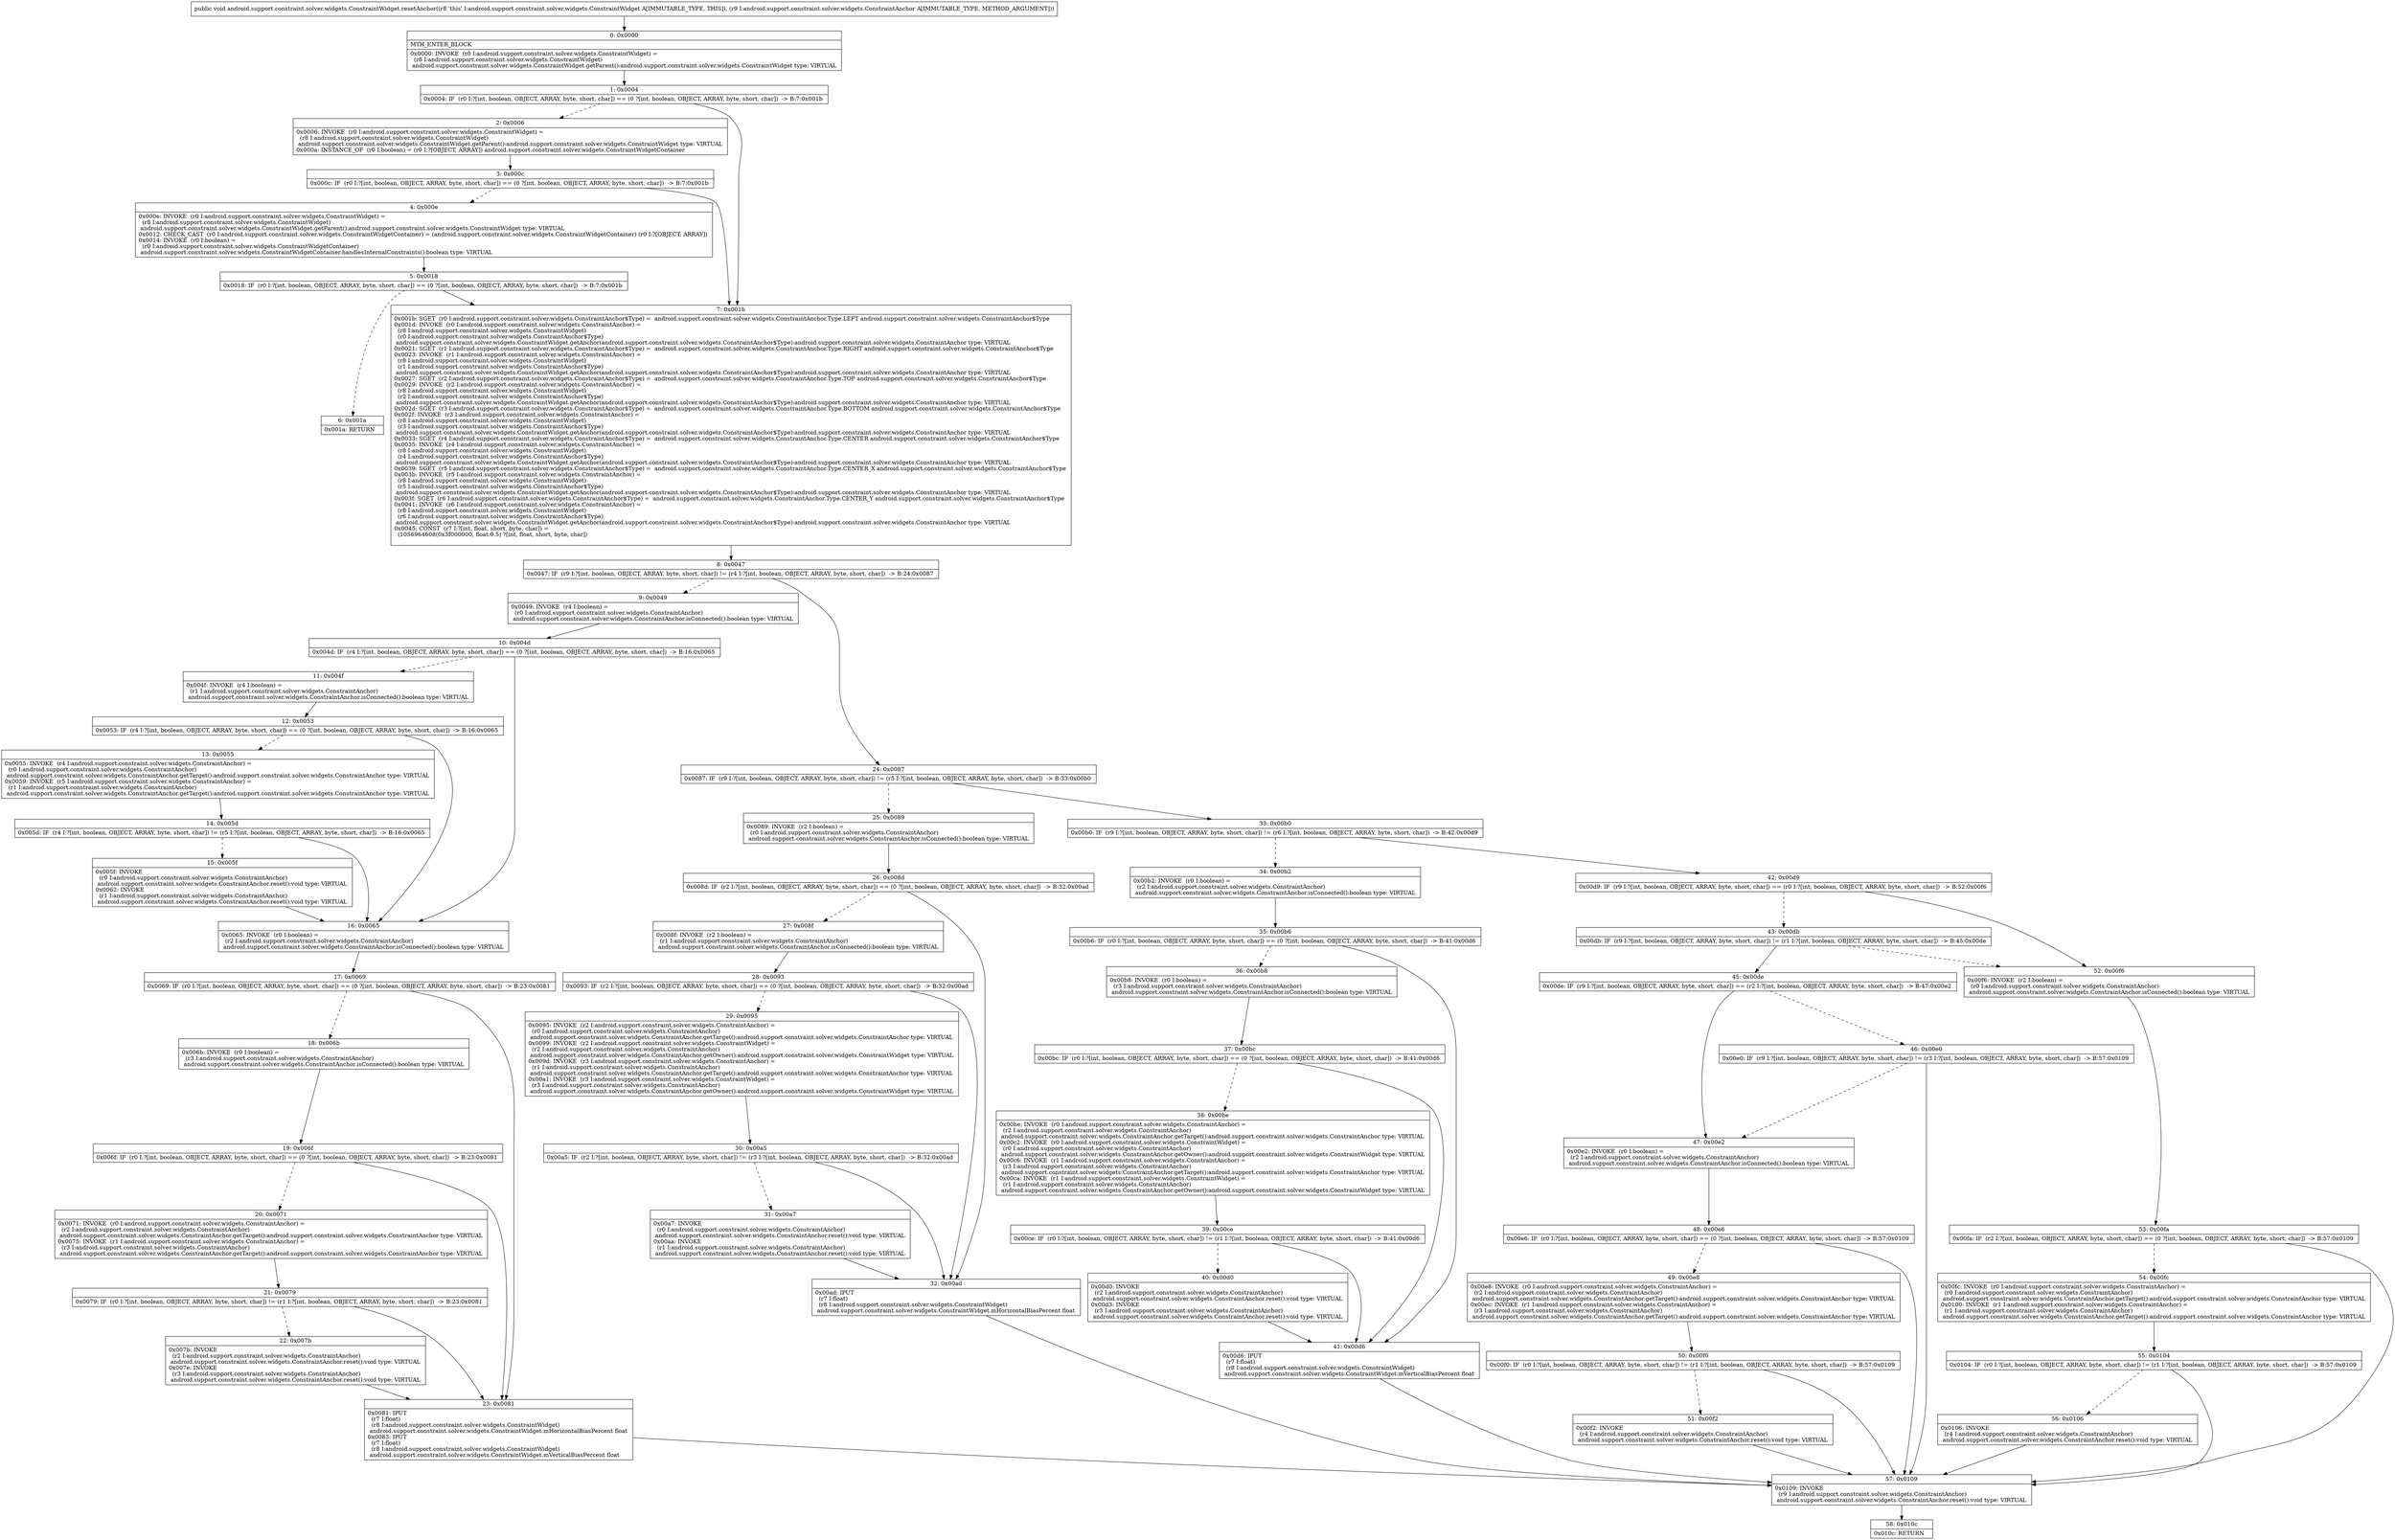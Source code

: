 digraph "CFG forandroid.support.constraint.solver.widgets.ConstraintWidget.resetAnchor(Landroid\/support\/constraint\/solver\/widgets\/ConstraintAnchor;)V" {
Node_0 [shape=record,label="{0\:\ 0x0000|MTH_ENTER_BLOCK\l|0x0000: INVOKE  (r0 I:android.support.constraint.solver.widgets.ConstraintWidget) = \l  (r8 I:android.support.constraint.solver.widgets.ConstraintWidget)\l android.support.constraint.solver.widgets.ConstraintWidget.getParent():android.support.constraint.solver.widgets.ConstraintWidget type: VIRTUAL \l}"];
Node_1 [shape=record,label="{1\:\ 0x0004|0x0004: IF  (r0 I:?[int, boolean, OBJECT, ARRAY, byte, short, char]) == (0 ?[int, boolean, OBJECT, ARRAY, byte, short, char])  \-\> B:7:0x001b \l}"];
Node_2 [shape=record,label="{2\:\ 0x0006|0x0006: INVOKE  (r0 I:android.support.constraint.solver.widgets.ConstraintWidget) = \l  (r8 I:android.support.constraint.solver.widgets.ConstraintWidget)\l android.support.constraint.solver.widgets.ConstraintWidget.getParent():android.support.constraint.solver.widgets.ConstraintWidget type: VIRTUAL \l0x000a: INSTANCE_OF  (r0 I:boolean) = (r0 I:?[OBJECT, ARRAY]) android.support.constraint.solver.widgets.ConstraintWidgetContainer \l}"];
Node_3 [shape=record,label="{3\:\ 0x000c|0x000c: IF  (r0 I:?[int, boolean, OBJECT, ARRAY, byte, short, char]) == (0 ?[int, boolean, OBJECT, ARRAY, byte, short, char])  \-\> B:7:0x001b \l}"];
Node_4 [shape=record,label="{4\:\ 0x000e|0x000e: INVOKE  (r0 I:android.support.constraint.solver.widgets.ConstraintWidget) = \l  (r8 I:android.support.constraint.solver.widgets.ConstraintWidget)\l android.support.constraint.solver.widgets.ConstraintWidget.getParent():android.support.constraint.solver.widgets.ConstraintWidget type: VIRTUAL \l0x0012: CHECK_CAST  (r0 I:android.support.constraint.solver.widgets.ConstraintWidgetContainer) = (android.support.constraint.solver.widgets.ConstraintWidgetContainer) (r0 I:?[OBJECT, ARRAY]) \l0x0014: INVOKE  (r0 I:boolean) = \l  (r0 I:android.support.constraint.solver.widgets.ConstraintWidgetContainer)\l android.support.constraint.solver.widgets.ConstraintWidgetContainer.handlesInternalConstraints():boolean type: VIRTUAL \l}"];
Node_5 [shape=record,label="{5\:\ 0x0018|0x0018: IF  (r0 I:?[int, boolean, OBJECT, ARRAY, byte, short, char]) == (0 ?[int, boolean, OBJECT, ARRAY, byte, short, char])  \-\> B:7:0x001b \l}"];
Node_6 [shape=record,label="{6\:\ 0x001a|0x001a: RETURN   \l}"];
Node_7 [shape=record,label="{7\:\ 0x001b|0x001b: SGET  (r0 I:android.support.constraint.solver.widgets.ConstraintAnchor$Type) =  android.support.constraint.solver.widgets.ConstraintAnchor.Type.LEFT android.support.constraint.solver.widgets.ConstraintAnchor$Type \l0x001d: INVOKE  (r0 I:android.support.constraint.solver.widgets.ConstraintAnchor) = \l  (r8 I:android.support.constraint.solver.widgets.ConstraintWidget)\l  (r0 I:android.support.constraint.solver.widgets.ConstraintAnchor$Type)\l android.support.constraint.solver.widgets.ConstraintWidget.getAnchor(android.support.constraint.solver.widgets.ConstraintAnchor$Type):android.support.constraint.solver.widgets.ConstraintAnchor type: VIRTUAL \l0x0021: SGET  (r1 I:android.support.constraint.solver.widgets.ConstraintAnchor$Type) =  android.support.constraint.solver.widgets.ConstraintAnchor.Type.RIGHT android.support.constraint.solver.widgets.ConstraintAnchor$Type \l0x0023: INVOKE  (r1 I:android.support.constraint.solver.widgets.ConstraintAnchor) = \l  (r8 I:android.support.constraint.solver.widgets.ConstraintWidget)\l  (r1 I:android.support.constraint.solver.widgets.ConstraintAnchor$Type)\l android.support.constraint.solver.widgets.ConstraintWidget.getAnchor(android.support.constraint.solver.widgets.ConstraintAnchor$Type):android.support.constraint.solver.widgets.ConstraintAnchor type: VIRTUAL \l0x0027: SGET  (r2 I:android.support.constraint.solver.widgets.ConstraintAnchor$Type) =  android.support.constraint.solver.widgets.ConstraintAnchor.Type.TOP android.support.constraint.solver.widgets.ConstraintAnchor$Type \l0x0029: INVOKE  (r2 I:android.support.constraint.solver.widgets.ConstraintAnchor) = \l  (r8 I:android.support.constraint.solver.widgets.ConstraintWidget)\l  (r2 I:android.support.constraint.solver.widgets.ConstraintAnchor$Type)\l android.support.constraint.solver.widgets.ConstraintWidget.getAnchor(android.support.constraint.solver.widgets.ConstraintAnchor$Type):android.support.constraint.solver.widgets.ConstraintAnchor type: VIRTUAL \l0x002d: SGET  (r3 I:android.support.constraint.solver.widgets.ConstraintAnchor$Type) =  android.support.constraint.solver.widgets.ConstraintAnchor.Type.BOTTOM android.support.constraint.solver.widgets.ConstraintAnchor$Type \l0x002f: INVOKE  (r3 I:android.support.constraint.solver.widgets.ConstraintAnchor) = \l  (r8 I:android.support.constraint.solver.widgets.ConstraintWidget)\l  (r3 I:android.support.constraint.solver.widgets.ConstraintAnchor$Type)\l android.support.constraint.solver.widgets.ConstraintWidget.getAnchor(android.support.constraint.solver.widgets.ConstraintAnchor$Type):android.support.constraint.solver.widgets.ConstraintAnchor type: VIRTUAL \l0x0033: SGET  (r4 I:android.support.constraint.solver.widgets.ConstraintAnchor$Type) =  android.support.constraint.solver.widgets.ConstraintAnchor.Type.CENTER android.support.constraint.solver.widgets.ConstraintAnchor$Type \l0x0035: INVOKE  (r4 I:android.support.constraint.solver.widgets.ConstraintAnchor) = \l  (r8 I:android.support.constraint.solver.widgets.ConstraintWidget)\l  (r4 I:android.support.constraint.solver.widgets.ConstraintAnchor$Type)\l android.support.constraint.solver.widgets.ConstraintWidget.getAnchor(android.support.constraint.solver.widgets.ConstraintAnchor$Type):android.support.constraint.solver.widgets.ConstraintAnchor type: VIRTUAL \l0x0039: SGET  (r5 I:android.support.constraint.solver.widgets.ConstraintAnchor$Type) =  android.support.constraint.solver.widgets.ConstraintAnchor.Type.CENTER_X android.support.constraint.solver.widgets.ConstraintAnchor$Type \l0x003b: INVOKE  (r5 I:android.support.constraint.solver.widgets.ConstraintAnchor) = \l  (r8 I:android.support.constraint.solver.widgets.ConstraintWidget)\l  (r5 I:android.support.constraint.solver.widgets.ConstraintAnchor$Type)\l android.support.constraint.solver.widgets.ConstraintWidget.getAnchor(android.support.constraint.solver.widgets.ConstraintAnchor$Type):android.support.constraint.solver.widgets.ConstraintAnchor type: VIRTUAL \l0x003f: SGET  (r6 I:android.support.constraint.solver.widgets.ConstraintAnchor$Type) =  android.support.constraint.solver.widgets.ConstraintAnchor.Type.CENTER_Y android.support.constraint.solver.widgets.ConstraintAnchor$Type \l0x0041: INVOKE  (r6 I:android.support.constraint.solver.widgets.ConstraintAnchor) = \l  (r8 I:android.support.constraint.solver.widgets.ConstraintWidget)\l  (r6 I:android.support.constraint.solver.widgets.ConstraintAnchor$Type)\l android.support.constraint.solver.widgets.ConstraintWidget.getAnchor(android.support.constraint.solver.widgets.ConstraintAnchor$Type):android.support.constraint.solver.widgets.ConstraintAnchor type: VIRTUAL \l0x0045: CONST  (r7 I:?[int, float, short, byte, char]) = \l  (1056964608(0x3f000000, float:0.5) ?[int, float, short, byte, char])\l \l}"];
Node_8 [shape=record,label="{8\:\ 0x0047|0x0047: IF  (r9 I:?[int, boolean, OBJECT, ARRAY, byte, short, char]) != (r4 I:?[int, boolean, OBJECT, ARRAY, byte, short, char])  \-\> B:24:0x0087 \l}"];
Node_9 [shape=record,label="{9\:\ 0x0049|0x0049: INVOKE  (r4 I:boolean) = \l  (r0 I:android.support.constraint.solver.widgets.ConstraintAnchor)\l android.support.constraint.solver.widgets.ConstraintAnchor.isConnected():boolean type: VIRTUAL \l}"];
Node_10 [shape=record,label="{10\:\ 0x004d|0x004d: IF  (r4 I:?[int, boolean, OBJECT, ARRAY, byte, short, char]) == (0 ?[int, boolean, OBJECT, ARRAY, byte, short, char])  \-\> B:16:0x0065 \l}"];
Node_11 [shape=record,label="{11\:\ 0x004f|0x004f: INVOKE  (r4 I:boolean) = \l  (r1 I:android.support.constraint.solver.widgets.ConstraintAnchor)\l android.support.constraint.solver.widgets.ConstraintAnchor.isConnected():boolean type: VIRTUAL \l}"];
Node_12 [shape=record,label="{12\:\ 0x0053|0x0053: IF  (r4 I:?[int, boolean, OBJECT, ARRAY, byte, short, char]) == (0 ?[int, boolean, OBJECT, ARRAY, byte, short, char])  \-\> B:16:0x0065 \l}"];
Node_13 [shape=record,label="{13\:\ 0x0055|0x0055: INVOKE  (r4 I:android.support.constraint.solver.widgets.ConstraintAnchor) = \l  (r0 I:android.support.constraint.solver.widgets.ConstraintAnchor)\l android.support.constraint.solver.widgets.ConstraintAnchor.getTarget():android.support.constraint.solver.widgets.ConstraintAnchor type: VIRTUAL \l0x0059: INVOKE  (r5 I:android.support.constraint.solver.widgets.ConstraintAnchor) = \l  (r1 I:android.support.constraint.solver.widgets.ConstraintAnchor)\l android.support.constraint.solver.widgets.ConstraintAnchor.getTarget():android.support.constraint.solver.widgets.ConstraintAnchor type: VIRTUAL \l}"];
Node_14 [shape=record,label="{14\:\ 0x005d|0x005d: IF  (r4 I:?[int, boolean, OBJECT, ARRAY, byte, short, char]) != (r5 I:?[int, boolean, OBJECT, ARRAY, byte, short, char])  \-\> B:16:0x0065 \l}"];
Node_15 [shape=record,label="{15\:\ 0x005f|0x005f: INVOKE  \l  (r0 I:android.support.constraint.solver.widgets.ConstraintAnchor)\l android.support.constraint.solver.widgets.ConstraintAnchor.reset():void type: VIRTUAL \l0x0062: INVOKE  \l  (r1 I:android.support.constraint.solver.widgets.ConstraintAnchor)\l android.support.constraint.solver.widgets.ConstraintAnchor.reset():void type: VIRTUAL \l}"];
Node_16 [shape=record,label="{16\:\ 0x0065|0x0065: INVOKE  (r0 I:boolean) = \l  (r2 I:android.support.constraint.solver.widgets.ConstraintAnchor)\l android.support.constraint.solver.widgets.ConstraintAnchor.isConnected():boolean type: VIRTUAL \l}"];
Node_17 [shape=record,label="{17\:\ 0x0069|0x0069: IF  (r0 I:?[int, boolean, OBJECT, ARRAY, byte, short, char]) == (0 ?[int, boolean, OBJECT, ARRAY, byte, short, char])  \-\> B:23:0x0081 \l}"];
Node_18 [shape=record,label="{18\:\ 0x006b|0x006b: INVOKE  (r0 I:boolean) = \l  (r3 I:android.support.constraint.solver.widgets.ConstraintAnchor)\l android.support.constraint.solver.widgets.ConstraintAnchor.isConnected():boolean type: VIRTUAL \l}"];
Node_19 [shape=record,label="{19\:\ 0x006f|0x006f: IF  (r0 I:?[int, boolean, OBJECT, ARRAY, byte, short, char]) == (0 ?[int, boolean, OBJECT, ARRAY, byte, short, char])  \-\> B:23:0x0081 \l}"];
Node_20 [shape=record,label="{20\:\ 0x0071|0x0071: INVOKE  (r0 I:android.support.constraint.solver.widgets.ConstraintAnchor) = \l  (r2 I:android.support.constraint.solver.widgets.ConstraintAnchor)\l android.support.constraint.solver.widgets.ConstraintAnchor.getTarget():android.support.constraint.solver.widgets.ConstraintAnchor type: VIRTUAL \l0x0075: INVOKE  (r1 I:android.support.constraint.solver.widgets.ConstraintAnchor) = \l  (r3 I:android.support.constraint.solver.widgets.ConstraintAnchor)\l android.support.constraint.solver.widgets.ConstraintAnchor.getTarget():android.support.constraint.solver.widgets.ConstraintAnchor type: VIRTUAL \l}"];
Node_21 [shape=record,label="{21\:\ 0x0079|0x0079: IF  (r0 I:?[int, boolean, OBJECT, ARRAY, byte, short, char]) != (r1 I:?[int, boolean, OBJECT, ARRAY, byte, short, char])  \-\> B:23:0x0081 \l}"];
Node_22 [shape=record,label="{22\:\ 0x007b|0x007b: INVOKE  \l  (r2 I:android.support.constraint.solver.widgets.ConstraintAnchor)\l android.support.constraint.solver.widgets.ConstraintAnchor.reset():void type: VIRTUAL \l0x007e: INVOKE  \l  (r3 I:android.support.constraint.solver.widgets.ConstraintAnchor)\l android.support.constraint.solver.widgets.ConstraintAnchor.reset():void type: VIRTUAL \l}"];
Node_23 [shape=record,label="{23\:\ 0x0081|0x0081: IPUT  \l  (r7 I:float)\l  (r8 I:android.support.constraint.solver.widgets.ConstraintWidget)\l android.support.constraint.solver.widgets.ConstraintWidget.mHorizontalBiasPercent float \l0x0083: IPUT  \l  (r7 I:float)\l  (r8 I:android.support.constraint.solver.widgets.ConstraintWidget)\l android.support.constraint.solver.widgets.ConstraintWidget.mVerticalBiasPercent float \l}"];
Node_24 [shape=record,label="{24\:\ 0x0087|0x0087: IF  (r9 I:?[int, boolean, OBJECT, ARRAY, byte, short, char]) != (r5 I:?[int, boolean, OBJECT, ARRAY, byte, short, char])  \-\> B:33:0x00b0 \l}"];
Node_25 [shape=record,label="{25\:\ 0x0089|0x0089: INVOKE  (r2 I:boolean) = \l  (r0 I:android.support.constraint.solver.widgets.ConstraintAnchor)\l android.support.constraint.solver.widgets.ConstraintAnchor.isConnected():boolean type: VIRTUAL \l}"];
Node_26 [shape=record,label="{26\:\ 0x008d|0x008d: IF  (r2 I:?[int, boolean, OBJECT, ARRAY, byte, short, char]) == (0 ?[int, boolean, OBJECT, ARRAY, byte, short, char])  \-\> B:32:0x00ad \l}"];
Node_27 [shape=record,label="{27\:\ 0x008f|0x008f: INVOKE  (r2 I:boolean) = \l  (r1 I:android.support.constraint.solver.widgets.ConstraintAnchor)\l android.support.constraint.solver.widgets.ConstraintAnchor.isConnected():boolean type: VIRTUAL \l}"];
Node_28 [shape=record,label="{28\:\ 0x0093|0x0093: IF  (r2 I:?[int, boolean, OBJECT, ARRAY, byte, short, char]) == (0 ?[int, boolean, OBJECT, ARRAY, byte, short, char])  \-\> B:32:0x00ad \l}"];
Node_29 [shape=record,label="{29\:\ 0x0095|0x0095: INVOKE  (r2 I:android.support.constraint.solver.widgets.ConstraintAnchor) = \l  (r0 I:android.support.constraint.solver.widgets.ConstraintAnchor)\l android.support.constraint.solver.widgets.ConstraintAnchor.getTarget():android.support.constraint.solver.widgets.ConstraintAnchor type: VIRTUAL \l0x0099: INVOKE  (r2 I:android.support.constraint.solver.widgets.ConstraintWidget) = \l  (r2 I:android.support.constraint.solver.widgets.ConstraintAnchor)\l android.support.constraint.solver.widgets.ConstraintAnchor.getOwner():android.support.constraint.solver.widgets.ConstraintWidget type: VIRTUAL \l0x009d: INVOKE  (r3 I:android.support.constraint.solver.widgets.ConstraintAnchor) = \l  (r1 I:android.support.constraint.solver.widgets.ConstraintAnchor)\l android.support.constraint.solver.widgets.ConstraintAnchor.getTarget():android.support.constraint.solver.widgets.ConstraintAnchor type: VIRTUAL \l0x00a1: INVOKE  (r3 I:android.support.constraint.solver.widgets.ConstraintWidget) = \l  (r3 I:android.support.constraint.solver.widgets.ConstraintAnchor)\l android.support.constraint.solver.widgets.ConstraintAnchor.getOwner():android.support.constraint.solver.widgets.ConstraintWidget type: VIRTUAL \l}"];
Node_30 [shape=record,label="{30\:\ 0x00a5|0x00a5: IF  (r2 I:?[int, boolean, OBJECT, ARRAY, byte, short, char]) != (r3 I:?[int, boolean, OBJECT, ARRAY, byte, short, char])  \-\> B:32:0x00ad \l}"];
Node_31 [shape=record,label="{31\:\ 0x00a7|0x00a7: INVOKE  \l  (r0 I:android.support.constraint.solver.widgets.ConstraintAnchor)\l android.support.constraint.solver.widgets.ConstraintAnchor.reset():void type: VIRTUAL \l0x00aa: INVOKE  \l  (r1 I:android.support.constraint.solver.widgets.ConstraintAnchor)\l android.support.constraint.solver.widgets.ConstraintAnchor.reset():void type: VIRTUAL \l}"];
Node_32 [shape=record,label="{32\:\ 0x00ad|0x00ad: IPUT  \l  (r7 I:float)\l  (r8 I:android.support.constraint.solver.widgets.ConstraintWidget)\l android.support.constraint.solver.widgets.ConstraintWidget.mHorizontalBiasPercent float \l}"];
Node_33 [shape=record,label="{33\:\ 0x00b0|0x00b0: IF  (r9 I:?[int, boolean, OBJECT, ARRAY, byte, short, char]) != (r6 I:?[int, boolean, OBJECT, ARRAY, byte, short, char])  \-\> B:42:0x00d9 \l}"];
Node_34 [shape=record,label="{34\:\ 0x00b2|0x00b2: INVOKE  (r0 I:boolean) = \l  (r2 I:android.support.constraint.solver.widgets.ConstraintAnchor)\l android.support.constraint.solver.widgets.ConstraintAnchor.isConnected():boolean type: VIRTUAL \l}"];
Node_35 [shape=record,label="{35\:\ 0x00b6|0x00b6: IF  (r0 I:?[int, boolean, OBJECT, ARRAY, byte, short, char]) == (0 ?[int, boolean, OBJECT, ARRAY, byte, short, char])  \-\> B:41:0x00d6 \l}"];
Node_36 [shape=record,label="{36\:\ 0x00b8|0x00b8: INVOKE  (r0 I:boolean) = \l  (r3 I:android.support.constraint.solver.widgets.ConstraintAnchor)\l android.support.constraint.solver.widgets.ConstraintAnchor.isConnected():boolean type: VIRTUAL \l}"];
Node_37 [shape=record,label="{37\:\ 0x00bc|0x00bc: IF  (r0 I:?[int, boolean, OBJECT, ARRAY, byte, short, char]) == (0 ?[int, boolean, OBJECT, ARRAY, byte, short, char])  \-\> B:41:0x00d6 \l}"];
Node_38 [shape=record,label="{38\:\ 0x00be|0x00be: INVOKE  (r0 I:android.support.constraint.solver.widgets.ConstraintAnchor) = \l  (r2 I:android.support.constraint.solver.widgets.ConstraintAnchor)\l android.support.constraint.solver.widgets.ConstraintAnchor.getTarget():android.support.constraint.solver.widgets.ConstraintAnchor type: VIRTUAL \l0x00c2: INVOKE  (r0 I:android.support.constraint.solver.widgets.ConstraintWidget) = \l  (r0 I:android.support.constraint.solver.widgets.ConstraintAnchor)\l android.support.constraint.solver.widgets.ConstraintAnchor.getOwner():android.support.constraint.solver.widgets.ConstraintWidget type: VIRTUAL \l0x00c6: INVOKE  (r1 I:android.support.constraint.solver.widgets.ConstraintAnchor) = \l  (r3 I:android.support.constraint.solver.widgets.ConstraintAnchor)\l android.support.constraint.solver.widgets.ConstraintAnchor.getTarget():android.support.constraint.solver.widgets.ConstraintAnchor type: VIRTUAL \l0x00ca: INVOKE  (r1 I:android.support.constraint.solver.widgets.ConstraintWidget) = \l  (r1 I:android.support.constraint.solver.widgets.ConstraintAnchor)\l android.support.constraint.solver.widgets.ConstraintAnchor.getOwner():android.support.constraint.solver.widgets.ConstraintWidget type: VIRTUAL \l}"];
Node_39 [shape=record,label="{39\:\ 0x00ce|0x00ce: IF  (r0 I:?[int, boolean, OBJECT, ARRAY, byte, short, char]) != (r1 I:?[int, boolean, OBJECT, ARRAY, byte, short, char])  \-\> B:41:0x00d6 \l}"];
Node_40 [shape=record,label="{40\:\ 0x00d0|0x00d0: INVOKE  \l  (r2 I:android.support.constraint.solver.widgets.ConstraintAnchor)\l android.support.constraint.solver.widgets.ConstraintAnchor.reset():void type: VIRTUAL \l0x00d3: INVOKE  \l  (r3 I:android.support.constraint.solver.widgets.ConstraintAnchor)\l android.support.constraint.solver.widgets.ConstraintAnchor.reset():void type: VIRTUAL \l}"];
Node_41 [shape=record,label="{41\:\ 0x00d6|0x00d6: IPUT  \l  (r7 I:float)\l  (r8 I:android.support.constraint.solver.widgets.ConstraintWidget)\l android.support.constraint.solver.widgets.ConstraintWidget.mVerticalBiasPercent float \l}"];
Node_42 [shape=record,label="{42\:\ 0x00d9|0x00d9: IF  (r9 I:?[int, boolean, OBJECT, ARRAY, byte, short, char]) == (r0 I:?[int, boolean, OBJECT, ARRAY, byte, short, char])  \-\> B:52:0x00f6 \l}"];
Node_43 [shape=record,label="{43\:\ 0x00db|0x00db: IF  (r9 I:?[int, boolean, OBJECT, ARRAY, byte, short, char]) != (r1 I:?[int, boolean, OBJECT, ARRAY, byte, short, char])  \-\> B:45:0x00de \l}"];
Node_45 [shape=record,label="{45\:\ 0x00de|0x00de: IF  (r9 I:?[int, boolean, OBJECT, ARRAY, byte, short, char]) == (r2 I:?[int, boolean, OBJECT, ARRAY, byte, short, char])  \-\> B:47:0x00e2 \l}"];
Node_46 [shape=record,label="{46\:\ 0x00e0|0x00e0: IF  (r9 I:?[int, boolean, OBJECT, ARRAY, byte, short, char]) != (r3 I:?[int, boolean, OBJECT, ARRAY, byte, short, char])  \-\> B:57:0x0109 \l}"];
Node_47 [shape=record,label="{47\:\ 0x00e2|0x00e2: INVOKE  (r0 I:boolean) = \l  (r2 I:android.support.constraint.solver.widgets.ConstraintAnchor)\l android.support.constraint.solver.widgets.ConstraintAnchor.isConnected():boolean type: VIRTUAL \l}"];
Node_48 [shape=record,label="{48\:\ 0x00e6|0x00e6: IF  (r0 I:?[int, boolean, OBJECT, ARRAY, byte, short, char]) == (0 ?[int, boolean, OBJECT, ARRAY, byte, short, char])  \-\> B:57:0x0109 \l}"];
Node_49 [shape=record,label="{49\:\ 0x00e8|0x00e8: INVOKE  (r0 I:android.support.constraint.solver.widgets.ConstraintAnchor) = \l  (r2 I:android.support.constraint.solver.widgets.ConstraintAnchor)\l android.support.constraint.solver.widgets.ConstraintAnchor.getTarget():android.support.constraint.solver.widgets.ConstraintAnchor type: VIRTUAL \l0x00ec: INVOKE  (r1 I:android.support.constraint.solver.widgets.ConstraintAnchor) = \l  (r3 I:android.support.constraint.solver.widgets.ConstraintAnchor)\l android.support.constraint.solver.widgets.ConstraintAnchor.getTarget():android.support.constraint.solver.widgets.ConstraintAnchor type: VIRTUAL \l}"];
Node_50 [shape=record,label="{50\:\ 0x00f0|0x00f0: IF  (r0 I:?[int, boolean, OBJECT, ARRAY, byte, short, char]) != (r1 I:?[int, boolean, OBJECT, ARRAY, byte, short, char])  \-\> B:57:0x0109 \l}"];
Node_51 [shape=record,label="{51\:\ 0x00f2|0x00f2: INVOKE  \l  (r4 I:android.support.constraint.solver.widgets.ConstraintAnchor)\l android.support.constraint.solver.widgets.ConstraintAnchor.reset():void type: VIRTUAL \l}"];
Node_52 [shape=record,label="{52\:\ 0x00f6|0x00f6: INVOKE  (r2 I:boolean) = \l  (r0 I:android.support.constraint.solver.widgets.ConstraintAnchor)\l android.support.constraint.solver.widgets.ConstraintAnchor.isConnected():boolean type: VIRTUAL \l}"];
Node_53 [shape=record,label="{53\:\ 0x00fa|0x00fa: IF  (r2 I:?[int, boolean, OBJECT, ARRAY, byte, short, char]) == (0 ?[int, boolean, OBJECT, ARRAY, byte, short, char])  \-\> B:57:0x0109 \l}"];
Node_54 [shape=record,label="{54\:\ 0x00fc|0x00fc: INVOKE  (r0 I:android.support.constraint.solver.widgets.ConstraintAnchor) = \l  (r0 I:android.support.constraint.solver.widgets.ConstraintAnchor)\l android.support.constraint.solver.widgets.ConstraintAnchor.getTarget():android.support.constraint.solver.widgets.ConstraintAnchor type: VIRTUAL \l0x0100: INVOKE  (r1 I:android.support.constraint.solver.widgets.ConstraintAnchor) = \l  (r1 I:android.support.constraint.solver.widgets.ConstraintAnchor)\l android.support.constraint.solver.widgets.ConstraintAnchor.getTarget():android.support.constraint.solver.widgets.ConstraintAnchor type: VIRTUAL \l}"];
Node_55 [shape=record,label="{55\:\ 0x0104|0x0104: IF  (r0 I:?[int, boolean, OBJECT, ARRAY, byte, short, char]) != (r1 I:?[int, boolean, OBJECT, ARRAY, byte, short, char])  \-\> B:57:0x0109 \l}"];
Node_56 [shape=record,label="{56\:\ 0x0106|0x0106: INVOKE  \l  (r4 I:android.support.constraint.solver.widgets.ConstraintAnchor)\l android.support.constraint.solver.widgets.ConstraintAnchor.reset():void type: VIRTUAL \l}"];
Node_57 [shape=record,label="{57\:\ 0x0109|0x0109: INVOKE  \l  (r9 I:android.support.constraint.solver.widgets.ConstraintAnchor)\l android.support.constraint.solver.widgets.ConstraintAnchor.reset():void type: VIRTUAL \l}"];
Node_58 [shape=record,label="{58\:\ 0x010c|0x010c: RETURN   \l}"];
MethodNode[shape=record,label="{public void android.support.constraint.solver.widgets.ConstraintWidget.resetAnchor((r8 'this' I:android.support.constraint.solver.widgets.ConstraintWidget A[IMMUTABLE_TYPE, THIS]), (r9 I:android.support.constraint.solver.widgets.ConstraintAnchor A[IMMUTABLE_TYPE, METHOD_ARGUMENT])) }"];
MethodNode -> Node_0;
Node_0 -> Node_1;
Node_1 -> Node_2[style=dashed];
Node_1 -> Node_7;
Node_2 -> Node_3;
Node_3 -> Node_4[style=dashed];
Node_3 -> Node_7;
Node_4 -> Node_5;
Node_5 -> Node_6[style=dashed];
Node_5 -> Node_7;
Node_7 -> Node_8;
Node_8 -> Node_9[style=dashed];
Node_8 -> Node_24;
Node_9 -> Node_10;
Node_10 -> Node_11[style=dashed];
Node_10 -> Node_16;
Node_11 -> Node_12;
Node_12 -> Node_13[style=dashed];
Node_12 -> Node_16;
Node_13 -> Node_14;
Node_14 -> Node_15[style=dashed];
Node_14 -> Node_16;
Node_15 -> Node_16;
Node_16 -> Node_17;
Node_17 -> Node_18[style=dashed];
Node_17 -> Node_23;
Node_18 -> Node_19;
Node_19 -> Node_20[style=dashed];
Node_19 -> Node_23;
Node_20 -> Node_21;
Node_21 -> Node_22[style=dashed];
Node_21 -> Node_23;
Node_22 -> Node_23;
Node_23 -> Node_57;
Node_24 -> Node_25[style=dashed];
Node_24 -> Node_33;
Node_25 -> Node_26;
Node_26 -> Node_27[style=dashed];
Node_26 -> Node_32;
Node_27 -> Node_28;
Node_28 -> Node_29[style=dashed];
Node_28 -> Node_32;
Node_29 -> Node_30;
Node_30 -> Node_31[style=dashed];
Node_30 -> Node_32;
Node_31 -> Node_32;
Node_32 -> Node_57;
Node_33 -> Node_34[style=dashed];
Node_33 -> Node_42;
Node_34 -> Node_35;
Node_35 -> Node_36[style=dashed];
Node_35 -> Node_41;
Node_36 -> Node_37;
Node_37 -> Node_38[style=dashed];
Node_37 -> Node_41;
Node_38 -> Node_39;
Node_39 -> Node_40[style=dashed];
Node_39 -> Node_41;
Node_40 -> Node_41;
Node_41 -> Node_57;
Node_42 -> Node_43[style=dashed];
Node_42 -> Node_52;
Node_43 -> Node_45;
Node_43 -> Node_52[style=dashed];
Node_45 -> Node_46[style=dashed];
Node_45 -> Node_47;
Node_46 -> Node_47[style=dashed];
Node_46 -> Node_57;
Node_47 -> Node_48;
Node_48 -> Node_49[style=dashed];
Node_48 -> Node_57;
Node_49 -> Node_50;
Node_50 -> Node_51[style=dashed];
Node_50 -> Node_57;
Node_51 -> Node_57;
Node_52 -> Node_53;
Node_53 -> Node_54[style=dashed];
Node_53 -> Node_57;
Node_54 -> Node_55;
Node_55 -> Node_56[style=dashed];
Node_55 -> Node_57;
Node_56 -> Node_57;
Node_57 -> Node_58;
}

